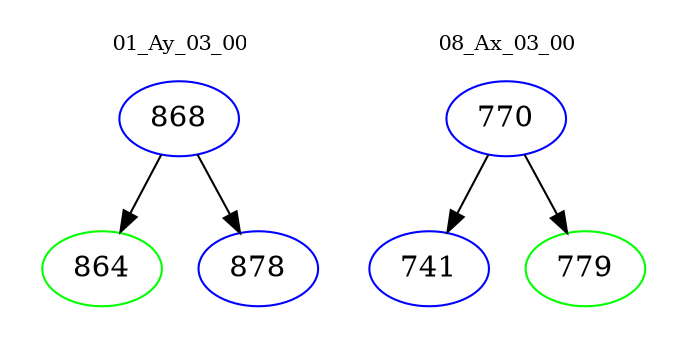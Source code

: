 digraph{
subgraph cluster_0 {
color = white
label = "01_Ay_03_00";
fontsize=10;
T0_868 [label="868", color="blue"]
T0_868 -> T0_864 [color="black"]
T0_864 [label="864", color="green"]
T0_868 -> T0_878 [color="black"]
T0_878 [label="878", color="blue"]
}
subgraph cluster_1 {
color = white
label = "08_Ax_03_00";
fontsize=10;
T1_770 [label="770", color="blue"]
T1_770 -> T1_741 [color="black"]
T1_741 [label="741", color="blue"]
T1_770 -> T1_779 [color="black"]
T1_779 [label="779", color="green"]
}
}
